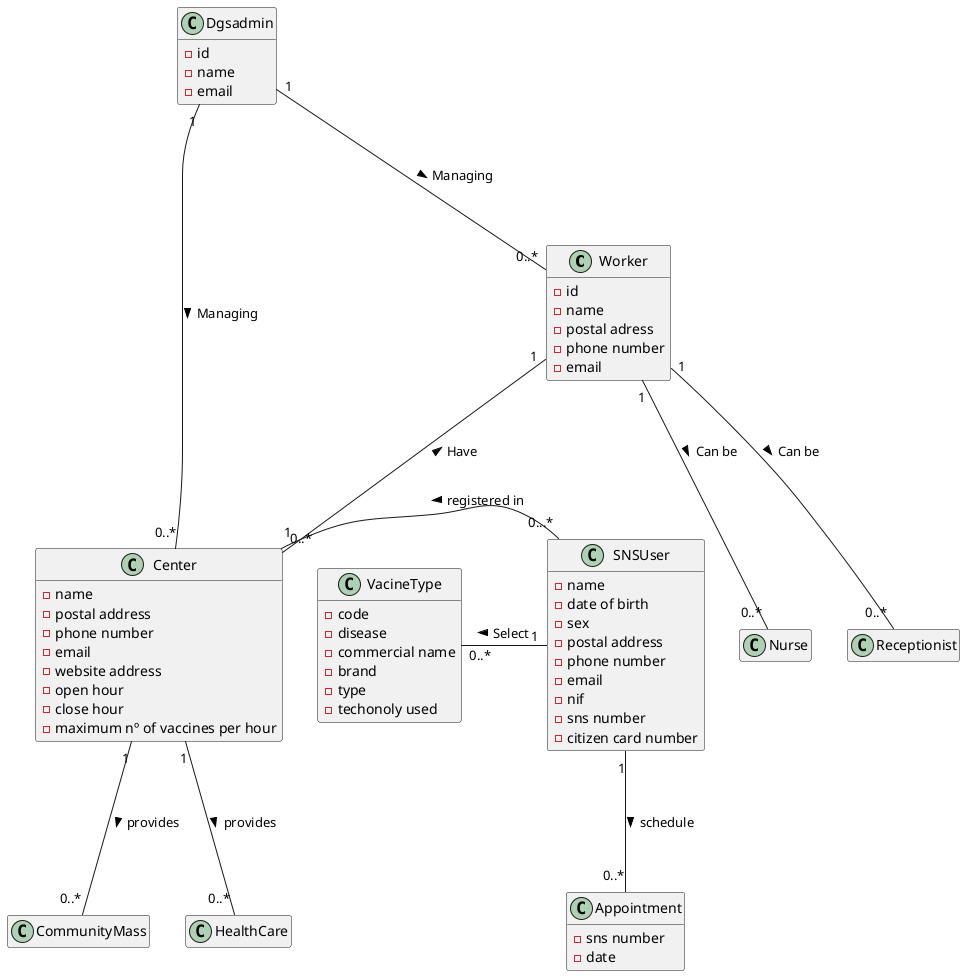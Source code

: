 @startuml
hide empty members

class Worker{
-id
-name
-postal adress
-phone number
-email
}

class Nurse{
}

class Receptionist{
}

class Appointment{
-sns number
-date
}

class Dgsadmin{
-id
-name
-email

}
class Center {
-name
-postal address
-phone number
-email
-website address
-open hour
-close hour
-maximum nº of vaccines per hour
}

class CommunityMass{

}

class VacineType{
-code
-disease
-commercial name
-brand
-type
-techonoly used
}

class SNSUser{
-name
-date of birth
-sex
-postal address
-phone number
-email
-nif
-sns number
-citizen card number
}
SNSUser"0...*" -left-- "1" Center:  registered in >
Center "1" --- "0..*" HealthCare:  provides >
Center "1" --- "0..*" CommunityMass:  provides >
Worker "1" --- "0..*" Nurse: Can be >
Worker "1" --- "0..*" Receptionist: Can be >
Worker "1" --- "0..*" Center: Have <
SNSUser "1" --- "0..*" Appointment: schedule >
SNSUser "1" -left-- "0..*" VacineType: Select >
Dgsadmin "1" --- "0..*" Center: Managing >
Dgsadmin "1" --- "0..*" Worker: Managing >


@enduml

